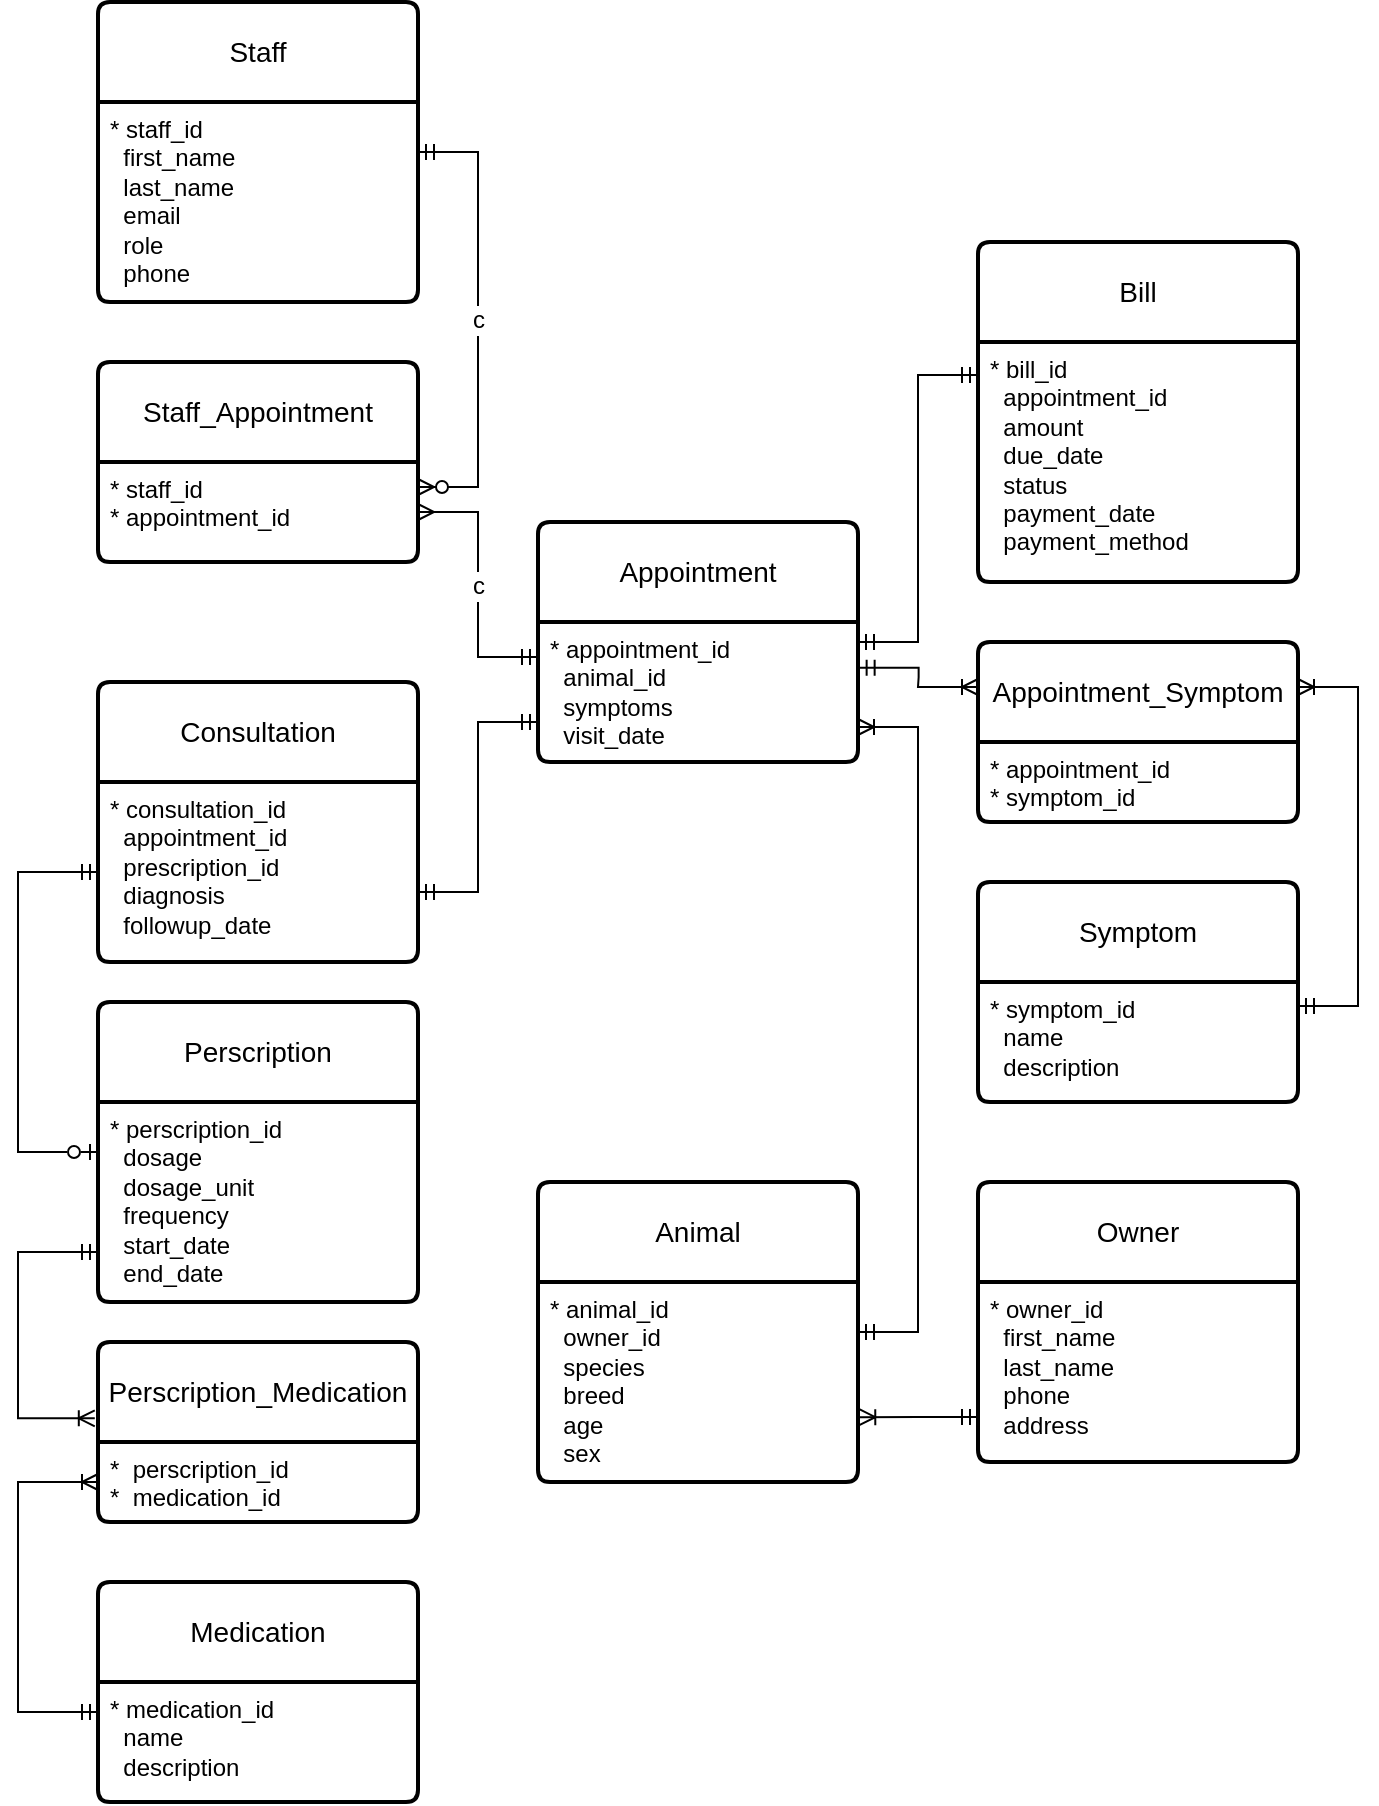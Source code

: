 <mxfile version="24.2.3" type="device">
  <diagram id="R2lEEEUBdFMjLlhIrx00" name="Page-1">
    <mxGraphModel dx="1050" dy="1657" grid="1" gridSize="10" guides="1" tooltips="1" connect="1" arrows="1" fold="1" page="1" pageScale="1" pageWidth="850" pageHeight="1100" math="0" shadow="0" extFonts="Permanent Marker^https://fonts.googleapis.com/css?family=Permanent+Marker">
      <root>
        <mxCell id="0" />
        <mxCell id="1" parent="0" />
        <mxCell id="3tRXj6K25OxpeAvqdYS_-2" value="Animal" style="swimlane;childLayout=stackLayout;horizontal=1;startSize=50;horizontalStack=0;rounded=1;fontSize=14;fontStyle=0;strokeWidth=2;resizeParent=0;resizeLast=1;shadow=0;dashed=0;align=center;arcSize=4;whiteSpace=wrap;html=1;" parent="1" vertex="1">
          <mxGeometry x="340" y="450" width="160" height="150" as="geometry" />
        </mxCell>
        <mxCell id="3tRXj6K25OxpeAvqdYS_-3" value="&lt;div&gt;* animal_id&lt;/div&gt;&lt;div&gt;&amp;nbsp; owner_id&lt;/div&gt;&lt;div&gt;&amp;nbsp; species&lt;/div&gt;&lt;div&gt;&amp;nbsp; breed&lt;/div&gt;&lt;div&gt;&amp;nbsp; age&lt;/div&gt;&lt;div&gt;&amp;nbsp; sex&lt;br&gt;&lt;br&gt;&lt;/div&gt;" style="align=left;strokeColor=none;fillColor=none;spacingLeft=4;fontSize=12;verticalAlign=top;resizable=0;rotatable=0;part=1;html=1;" parent="3tRXj6K25OxpeAvqdYS_-2" vertex="1">
          <mxGeometry y="50" width="160" height="100" as="geometry" />
        </mxCell>
        <mxCell id="3tRXj6K25OxpeAvqdYS_-5" value="Staff" style="swimlane;childLayout=stackLayout;horizontal=1;startSize=50;horizontalStack=0;rounded=1;fontSize=14;fontStyle=0;strokeWidth=2;resizeParent=0;resizeLast=1;shadow=0;dashed=0;align=center;arcSize=4;whiteSpace=wrap;html=1;" parent="1" vertex="1">
          <mxGeometry x="120" y="-140" width="160" height="150" as="geometry" />
        </mxCell>
        <mxCell id="3tRXj6K25OxpeAvqdYS_-6" value="&lt;div&gt;* staff_id&lt;/div&gt;&lt;div&gt;&amp;nbsp; first_name&lt;div&gt;&amp;nbsp; last_name&lt;/div&gt;&lt;div&gt;&amp;nbsp; email&lt;/div&gt;&lt;div&gt;&amp;nbsp; role&lt;/div&gt;&lt;div&gt;&amp;nbsp; phone&lt;/div&gt;&lt;/div&gt;" style="align=left;strokeColor=none;fillColor=none;spacingLeft=4;fontSize=12;verticalAlign=top;resizable=0;rotatable=0;part=1;html=1;" parent="3tRXj6K25OxpeAvqdYS_-5" vertex="1">
          <mxGeometry y="50" width="160" height="100" as="geometry" />
        </mxCell>
        <mxCell id="3tRXj6K25OxpeAvqdYS_-7" value="Appointment" style="swimlane;childLayout=stackLayout;horizontal=1;startSize=50;horizontalStack=0;rounded=1;fontSize=14;fontStyle=0;strokeWidth=2;resizeParent=0;resizeLast=1;shadow=0;dashed=0;align=center;arcSize=4;whiteSpace=wrap;html=1;" parent="1" vertex="1">
          <mxGeometry x="340" y="120" width="160" height="120" as="geometry" />
        </mxCell>
        <mxCell id="3tRXj6K25OxpeAvqdYS_-8" value="* appointment_id&lt;div&gt;&amp;nbsp; animal_id&lt;/div&gt;&lt;div&gt;&amp;nbsp; symptoms&lt;br&gt;&lt;div&gt;&amp;nbsp; visit_date&lt;/div&gt;&lt;/div&gt;" style="align=left;strokeColor=none;fillColor=none;spacingLeft=4;fontSize=12;verticalAlign=top;resizable=0;rotatable=0;part=1;html=1;" parent="3tRXj6K25OxpeAvqdYS_-7" vertex="1">
          <mxGeometry y="50" width="160" height="70" as="geometry" />
        </mxCell>
        <mxCell id="3tRXj6K25OxpeAvqdYS_-11" value="Bill" style="swimlane;childLayout=stackLayout;horizontal=1;startSize=50;horizontalStack=0;rounded=1;fontSize=14;fontStyle=0;strokeWidth=2;resizeParent=0;resizeLast=1;shadow=0;dashed=0;align=center;arcSize=4;whiteSpace=wrap;html=1;" parent="1" vertex="1">
          <mxGeometry x="560" y="-20" width="160" height="170" as="geometry">
            <mxRectangle x="620" y="120" width="60" height="50" as="alternateBounds" />
          </mxGeometry>
        </mxCell>
        <mxCell id="3tRXj6K25OxpeAvqdYS_-12" value="&lt;div&gt;* bill_id&lt;/div&gt;&lt;div&gt;&amp;nbsp; appointment_id&lt;/div&gt;&lt;div&gt;&amp;nbsp; amount&lt;/div&gt;&lt;div&gt;&amp;nbsp;&amp;nbsp;&lt;span style=&quot;background-color: initial;&quot;&gt;due_date&lt;/span&gt;&lt;/div&gt;&lt;div&gt;&amp;nbsp; status&lt;/div&gt;&lt;div&gt;&amp;nbsp; payment_date&lt;/div&gt;&lt;div&gt;&amp;nbsp; payment_method&lt;br&gt;&lt;/div&gt;" style="align=left;strokeColor=none;fillColor=none;spacingLeft=4;fontSize=12;verticalAlign=top;resizable=0;rotatable=0;part=1;html=1;" parent="3tRXj6K25OxpeAvqdYS_-11" vertex="1">
          <mxGeometry y="50" width="160" height="120" as="geometry" />
        </mxCell>
        <mxCell id="3tRXj6K25OxpeAvqdYS_-13" value="Owner" style="swimlane;childLayout=stackLayout;horizontal=1;startSize=50;horizontalStack=0;rounded=1;fontSize=14;fontStyle=0;strokeWidth=2;resizeParent=0;resizeLast=1;shadow=0;dashed=0;align=center;arcSize=4;whiteSpace=wrap;html=1;" parent="1" vertex="1">
          <mxGeometry x="560" y="450" width="160" height="140" as="geometry" />
        </mxCell>
        <mxCell id="3tRXj6K25OxpeAvqdYS_-14" value="&lt;div&gt;* owner_&lt;span style=&quot;background-color: initial;&quot;&gt;id&lt;/span&gt;&lt;/div&gt;&amp;nbsp; first_name&lt;div&gt;&amp;nbsp; last_name&lt;/div&gt;&lt;div&gt;&amp;nbsp; phone&lt;/div&gt;&lt;div&gt;&amp;nbsp; address&lt;/div&gt;" style="align=left;strokeColor=none;fillColor=none;spacingLeft=4;fontSize=12;verticalAlign=top;resizable=0;rotatable=0;part=1;html=1;" parent="3tRXj6K25OxpeAvqdYS_-13" vertex="1">
          <mxGeometry y="50" width="160" height="90" as="geometry" />
        </mxCell>
        <mxCell id="3tRXj6K25OxpeAvqdYS_-15" value="" style="edgeStyle=entityRelationEdgeStyle;fontSize=12;html=1;endArrow=ERoneToMany;startArrow=ERmandOne;rounded=0;entryX=1.004;entryY=0.676;entryDx=0;entryDy=0;exitX=0;exitY=0.75;exitDx=0;exitDy=0;endFill=0;entryPerimeter=0;" parent="1" source="3tRXj6K25OxpeAvqdYS_-14" target="3tRXj6K25OxpeAvqdYS_-3" edge="1">
          <mxGeometry width="100" height="100" relative="1" as="geometry">
            <mxPoint x="510" y="660" as="sourcePoint" />
            <mxPoint x="600" y="510" as="targetPoint" />
            <Array as="points">
              <mxPoint x="350" y="440" />
            </Array>
          </mxGeometry>
        </mxCell>
        <mxCell id="3tRXj6K25OxpeAvqdYS_-16" value="" style="edgeStyle=entityRelationEdgeStyle;fontSize=12;html=1;endArrow=ERoneToMany;startArrow=ERmandOne;rounded=0;endFill=0;exitX=1;exitY=0.25;exitDx=0;exitDy=0;entryX=1;entryY=0.75;entryDx=0;entryDy=0;" parent="1" source="3tRXj6K25OxpeAvqdYS_-3" target="3tRXj6K25OxpeAvqdYS_-8" edge="1">
          <mxGeometry width="100" height="100" relative="1" as="geometry">
            <mxPoint x="510" y="420" as="sourcePoint" />
            <mxPoint x="630" y="200" as="targetPoint" />
            <Array as="points">
              <mxPoint x="420" y="192" />
              <mxPoint x="510" y="260" />
              <mxPoint x="510" y="260" />
              <mxPoint x="540" y="260" />
            </Array>
          </mxGeometry>
        </mxCell>
        <mxCell id="3tRXj6K25OxpeAvqdYS_-18" value="" style="edgeStyle=entityRelationEdgeStyle;fontSize=12;html=1;endArrow=ERmandOne;startArrow=ERmandOne;rounded=0;entryX=0;entryY=0.138;entryDx=0;entryDy=0;entryPerimeter=0;" parent="1" target="3tRXj6K25OxpeAvqdYS_-12" edge="1">
          <mxGeometry width="100" height="100" relative="1" as="geometry">
            <mxPoint x="500" y="180" as="sourcePoint" />
            <mxPoint x="620.16" y="179.05" as="targetPoint" />
          </mxGeometry>
        </mxCell>
        <mxCell id="3tRXj6K25OxpeAvqdYS_-19" value="c" style="edgeStyle=entityRelationEdgeStyle;fontSize=12;html=1;endArrow=ERmandOne;startArrow=ERzeroToMany;rounded=0;entryX=1;entryY=0.25;entryDx=0;entryDy=0;exitX=1;exitY=0.25;exitDx=0;exitDy=0;endFill=0;" parent="1" source="yQQfTaGEOhP6rru02ASA-2" target="3tRXj6K25OxpeAvqdYS_-6" edge="1">
          <mxGeometry width="100" height="100" relative="1" as="geometry">
            <mxPoint x="270" y="260" as="sourcePoint" />
            <mxPoint x="370" y="160" as="targetPoint" />
          </mxGeometry>
        </mxCell>
        <mxCell id="3tRXj6K25OxpeAvqdYS_-21" value="Consultation" style="swimlane;childLayout=stackLayout;horizontal=1;startSize=50;horizontalStack=0;rounded=1;fontSize=14;fontStyle=0;strokeWidth=2;resizeParent=0;resizeLast=1;shadow=0;dashed=0;align=center;arcSize=4;whiteSpace=wrap;html=1;" parent="1" vertex="1">
          <mxGeometry x="120" y="200" width="160" height="140" as="geometry" />
        </mxCell>
        <mxCell id="rj5AV_bybw3vRObUCIpi-11" value="* consultation_id&lt;div&gt;&amp;nbsp; appointment_id&amp;nbsp;&amp;nbsp;&lt;div&gt;&amp;nbsp; prescription_id&lt;br&gt;&lt;div&gt;&amp;nbsp; diagnosis&lt;div&gt;&amp;nbsp; followup_date&lt;/div&gt;&lt;/div&gt;&lt;/div&gt;&lt;/div&gt;" style="align=left;strokeColor=none;fillColor=none;spacingLeft=4;fontSize=12;verticalAlign=top;resizable=0;rotatable=0;part=1;html=1;" parent="3tRXj6K25OxpeAvqdYS_-21" vertex="1">
          <mxGeometry y="50" width="160" height="90" as="geometry" />
        </mxCell>
        <mxCell id="3tRXj6K25OxpeAvqdYS_-23" value="" style="edgeStyle=entityRelationEdgeStyle;fontSize=12;html=1;endArrow=ERmandOne;startArrow=ERmandOne;rounded=0;exitX=1;exitY=0.75;exitDx=0;exitDy=0;" parent="1" source="3tRXj6K25OxpeAvqdYS_-21" edge="1">
          <mxGeometry width="100" height="100" relative="1" as="geometry">
            <mxPoint x="240" y="320" as="sourcePoint" />
            <mxPoint x="340" y="220" as="targetPoint" />
          </mxGeometry>
        </mxCell>
        <mxCell id="rj5AV_bybw3vRObUCIpi-1" value="Symptom" style="swimlane;childLayout=stackLayout;horizontal=1;startSize=50;horizontalStack=0;rounded=1;fontSize=14;fontStyle=0;strokeWidth=2;resizeParent=0;resizeLast=1;shadow=0;dashed=0;align=center;arcSize=4;whiteSpace=wrap;html=1;" parent="1" vertex="1">
          <mxGeometry x="560" y="300" width="160" height="110" as="geometry" />
        </mxCell>
        <mxCell id="rj5AV_bybw3vRObUCIpi-2" value="&lt;div&gt;* symptom_id&lt;br&gt;&lt;/div&gt;&amp;nbsp; name&lt;div&gt;&amp;nbsp; description&lt;/div&gt;" style="align=left;strokeColor=none;fillColor=none;spacingLeft=4;fontSize=12;verticalAlign=top;resizable=0;rotatable=0;part=1;html=1;" parent="rj5AV_bybw3vRObUCIpi-1" vertex="1">
          <mxGeometry y="50" width="160" height="60" as="geometry" />
        </mxCell>
        <mxCell id="rj5AV_bybw3vRObUCIpi-3" value="" style="edgeStyle=entityRelationEdgeStyle;fontSize=12;html=1;endArrow=ERoneToMany;startArrow=ERmandOne;rounded=0;entryX=0;entryY=0.25;entryDx=0;entryDy=0;exitX=1.002;exitY=0.326;exitDx=0;exitDy=0;endFill=0;exitPerimeter=0;startFill=0;" parent="1" source="3tRXj6K25OxpeAvqdYS_-8" target="rj5AV_bybw3vRObUCIpi-12" edge="1">
          <mxGeometry width="100" height="100" relative="1" as="geometry">
            <mxPoint x="430" y="300" as="sourcePoint" />
            <mxPoint x="530" y="200" as="targetPoint" />
          </mxGeometry>
        </mxCell>
        <mxCell id="rj5AV_bybw3vRObUCIpi-4" value="Medication" style="swimlane;childLayout=stackLayout;horizontal=1;startSize=50;horizontalStack=0;rounded=1;fontSize=14;fontStyle=0;strokeWidth=2;resizeParent=0;resizeLast=1;shadow=0;dashed=0;align=center;arcSize=4;whiteSpace=wrap;html=1;" parent="1" vertex="1">
          <mxGeometry x="120" y="650" width="160" height="110" as="geometry" />
        </mxCell>
        <mxCell id="rj5AV_bybw3vRObUCIpi-5" value="* medication_id&lt;div&gt;&amp;nbsp; name&lt;/div&gt;&lt;div&gt;&amp;nbsp; description&lt;/div&gt;" style="align=left;strokeColor=none;fillColor=none;spacingLeft=4;fontSize=12;verticalAlign=top;resizable=0;rotatable=0;part=1;html=1;" parent="rj5AV_bybw3vRObUCIpi-4" vertex="1">
          <mxGeometry y="50" width="160" height="60" as="geometry" />
        </mxCell>
        <mxCell id="rj5AV_bybw3vRObUCIpi-6" value="Perscription" style="swimlane;childLayout=stackLayout;horizontal=1;startSize=50;horizontalStack=0;rounded=1;fontSize=14;fontStyle=0;strokeWidth=2;resizeParent=0;resizeLast=1;shadow=0;dashed=0;align=center;arcSize=4;whiteSpace=wrap;html=1;" parent="1" vertex="1">
          <mxGeometry x="120" y="360" width="160" height="150" as="geometry" />
        </mxCell>
        <mxCell id="rj5AV_bybw3vRObUCIpi-7" value="&lt;div&gt;* perscription_id&lt;/div&gt;&amp;nbsp; dosage&lt;div&gt;&amp;nbsp; dosage_unit&lt;br&gt;&lt;div&gt;&amp;nbsp; frequency&lt;/div&gt;&lt;div&gt;&amp;nbsp; start_date&lt;/div&gt;&lt;div&gt;&amp;nbsp; end_date&lt;/div&gt;&lt;/div&gt;" style="align=left;strokeColor=none;fillColor=none;spacingLeft=4;fontSize=12;verticalAlign=top;resizable=0;rotatable=0;part=1;html=1;" parent="rj5AV_bybw3vRObUCIpi-6" vertex="1">
          <mxGeometry y="50" width="160" height="100" as="geometry" />
        </mxCell>
        <mxCell id="rj5AV_bybw3vRObUCIpi-8" value="" style="edgeStyle=elbowEdgeStyle;fontSize=12;html=1;endArrow=ERmandOne;startArrow=ERoneToMany;rounded=0;exitX=0;exitY=0.5;exitDx=0;exitDy=0;entryX=0;entryY=0.25;entryDx=0;entryDy=0;startFill=0;endFill=0;" parent="1" source="rj5AV_bybw3vRObUCIpi-17" target="rj5AV_bybw3vRObUCIpi-5" edge="1">
          <mxGeometry width="100" height="100" relative="1" as="geometry">
            <mxPoint x="120" y="510" as="sourcePoint" />
            <mxPoint x="120" y="755" as="targetPoint" />
            <Array as="points">
              <mxPoint x="80" y="560" />
            </Array>
          </mxGeometry>
        </mxCell>
        <mxCell id="rj5AV_bybw3vRObUCIpi-10" value="" style="edgeStyle=elbowEdgeStyle;fontSize=12;html=1;endArrow=ERzeroToOne;startArrow=ERmandOne;rounded=0;exitX=0;exitY=0.5;exitDx=0;exitDy=0;entryX=0;entryY=0.25;entryDx=0;entryDy=0;startFill=0;endFill=0;" parent="1" source="rj5AV_bybw3vRObUCIpi-11" target="rj5AV_bybw3vRObUCIpi-7" edge="1">
          <mxGeometry width="100" height="100" relative="1" as="geometry">
            <mxPoint x="120" y="320" as="sourcePoint" />
            <mxPoint x="120" y="435" as="targetPoint" />
            <Array as="points">
              <mxPoint x="80" y="375" />
            </Array>
          </mxGeometry>
        </mxCell>
        <mxCell id="rj5AV_bybw3vRObUCIpi-12" value="Appointment_Symptom" style="swimlane;childLayout=stackLayout;horizontal=1;startSize=50;horizontalStack=0;rounded=1;fontSize=14;fontStyle=0;strokeWidth=2;resizeParent=0;resizeLast=1;shadow=0;dashed=0;align=center;arcSize=4;whiteSpace=wrap;html=1;" parent="1" vertex="1">
          <mxGeometry x="560" y="180" width="160" height="90" as="geometry" />
        </mxCell>
        <mxCell id="rj5AV_bybw3vRObUCIpi-13" value="* appointment_id&lt;div&gt;* symptom_id&lt;/div&gt;" style="align=left;strokeColor=none;fillColor=none;spacingLeft=4;fontSize=12;verticalAlign=top;resizable=0;rotatable=0;part=1;html=1;" parent="rj5AV_bybw3vRObUCIpi-12" vertex="1">
          <mxGeometry y="50" width="160" height="40" as="geometry" />
        </mxCell>
        <mxCell id="rj5AV_bybw3vRObUCIpi-14" value="" style="edgeStyle=entityRelationEdgeStyle;fontSize=12;html=1;endArrow=ERoneToMany;startArrow=ERmandOne;rounded=0;entryX=1;entryY=0.25;entryDx=0;entryDy=0;endFill=0;exitX=1;exitY=0.2;exitDx=0;exitDy=0;exitPerimeter=0;startFill=0;" parent="1" source="rj5AV_bybw3vRObUCIpi-2" target="rj5AV_bybw3vRObUCIpi-12" edge="1">
          <mxGeometry width="100" height="100" relative="1" as="geometry">
            <mxPoint x="730" y="390" as="sourcePoint" />
            <mxPoint x="810" y="300" as="targetPoint" />
          </mxGeometry>
        </mxCell>
        <mxCell id="rj5AV_bybw3vRObUCIpi-16" value="Perscription_Medication" style="swimlane;childLayout=stackLayout;horizontal=1;startSize=50;horizontalStack=0;rounded=1;fontSize=14;fontStyle=0;strokeWidth=2;resizeParent=0;resizeLast=1;shadow=0;dashed=0;align=center;arcSize=4;whiteSpace=wrap;html=1;" parent="1" vertex="1">
          <mxGeometry x="120" y="530" width="160" height="90" as="geometry" />
        </mxCell>
        <mxCell id="rj5AV_bybw3vRObUCIpi-17" value="*&amp;nbsp; perscription_id&lt;div&gt;*&amp;nbsp; medication_id&lt;/div&gt;" style="align=left;strokeColor=none;fillColor=none;spacingLeft=4;fontSize=12;verticalAlign=top;resizable=0;rotatable=0;part=1;html=1;" parent="rj5AV_bybw3vRObUCIpi-16" vertex="1">
          <mxGeometry y="50" width="160" height="40" as="geometry" />
        </mxCell>
        <mxCell id="rj5AV_bybw3vRObUCIpi-18" value="" style="edgeStyle=elbowEdgeStyle;fontSize=12;html=1;endArrow=ERoneToMany;startArrow=ERmandOne;rounded=0;exitX=0;exitY=0.75;exitDx=0;exitDy=0;entryX=-0.01;entryY=0.424;entryDx=0;entryDy=0;startFill=0;endFill=0;entryPerimeter=0;" parent="1" source="rj5AV_bybw3vRObUCIpi-7" target="rj5AV_bybw3vRObUCIpi-16" edge="1">
          <mxGeometry width="100" height="100" relative="1" as="geometry">
            <mxPoint x="120" y="500" as="sourcePoint" />
            <mxPoint x="120" y="615" as="targetPoint" />
            <Array as="points">
              <mxPoint x="80" y="420" />
            </Array>
          </mxGeometry>
        </mxCell>
        <mxCell id="yQQfTaGEOhP6rru02ASA-1" value="Staff_Appointment" style="swimlane;childLayout=stackLayout;horizontal=1;startSize=50;horizontalStack=0;rounded=1;fontSize=14;fontStyle=0;strokeWidth=2;resizeParent=0;resizeLast=1;shadow=0;dashed=0;align=center;arcSize=4;whiteSpace=wrap;html=1;" vertex="1" parent="1">
          <mxGeometry x="120" y="40" width="160" height="100" as="geometry" />
        </mxCell>
        <mxCell id="yQQfTaGEOhP6rru02ASA-2" value="* staff_id&lt;div&gt;* appointment_id&lt;/div&gt;" style="align=left;strokeColor=none;fillColor=none;spacingLeft=4;fontSize=12;verticalAlign=top;resizable=0;rotatable=0;part=1;html=1;" vertex="1" parent="yQQfTaGEOhP6rru02ASA-1">
          <mxGeometry y="50" width="160" height="50" as="geometry" />
        </mxCell>
        <mxCell id="yQQfTaGEOhP6rru02ASA-5" value="c" style="edgeStyle=entityRelationEdgeStyle;fontSize=12;html=1;endArrow=ERmandOne;startArrow=ERmany;rounded=0;entryX=0;entryY=0.25;entryDx=0;entryDy=0;exitX=1;exitY=0.5;exitDx=0;exitDy=0;endFill=0;startFill=0;" edge="1" parent="1" source="yQQfTaGEOhP6rru02ASA-2" target="3tRXj6K25OxpeAvqdYS_-8">
          <mxGeometry width="100" height="100" relative="1" as="geometry">
            <mxPoint x="410" y="40" as="sourcePoint" />
            <mxPoint x="410" y="-128" as="targetPoint" />
          </mxGeometry>
        </mxCell>
      </root>
    </mxGraphModel>
  </diagram>
</mxfile>
